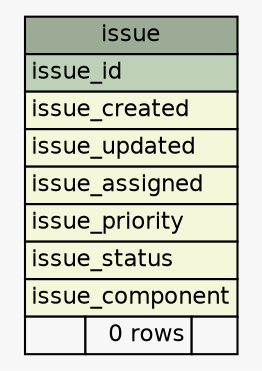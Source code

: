 // dot 2.26.3 on Linux 3.2.0-4-686-pae
// SchemaSpy rev 590
digraph "issue" {
  graph [
    rankdir="RL"
    bgcolor="#f7f7f7"
    nodesep="0.18"
    ranksep="0.46"
    fontname="Helvetica"
    fontsize="11"
  ];
  node [
    fontname="Helvetica"
    fontsize="11"
    shape="plaintext"
  ];
  edge [
    arrowsize="0.8"
  ];
  "issue" [
    label=<
    <TABLE BORDER="0" CELLBORDER="1" CELLSPACING="0" BGCOLOR="#ffffff">
      <TR><TD COLSPAN="3" BGCOLOR="#9bab96" ALIGN="CENTER">issue</TD></TR>
      <TR><TD PORT="issue_id" COLSPAN="3" BGCOLOR="#bed1b8" ALIGN="LEFT">issue_id</TD></TR>
      <TR><TD PORT="issue_created" COLSPAN="3" BGCOLOR="#f4f7da" ALIGN="LEFT">issue_created</TD></TR>
      <TR><TD PORT="issue_updated" COLSPAN="3" BGCOLOR="#f4f7da" ALIGN="LEFT">issue_updated</TD></TR>
      <TR><TD PORT="issue_assigned" COLSPAN="3" BGCOLOR="#f4f7da" ALIGN="LEFT">issue_assigned</TD></TR>
      <TR><TD PORT="issue_priority" COLSPAN="3" BGCOLOR="#f4f7da" ALIGN="LEFT">issue_priority</TD></TR>
      <TR><TD PORT="issue_status" COLSPAN="3" BGCOLOR="#f4f7da" ALIGN="LEFT">issue_status</TD></TR>
      <TR><TD PORT="issue_component" COLSPAN="3" BGCOLOR="#f4f7da" ALIGN="LEFT">issue_component</TD></TR>
      <TR><TD ALIGN="LEFT" BGCOLOR="#f7f7f7">  </TD><TD ALIGN="RIGHT" BGCOLOR="#f7f7f7">0 rows</TD><TD ALIGN="RIGHT" BGCOLOR="#f7f7f7">  </TD></TR>
    </TABLE>>
    URL="tables/issue.html"
    tooltip="issue"
  ];
}
